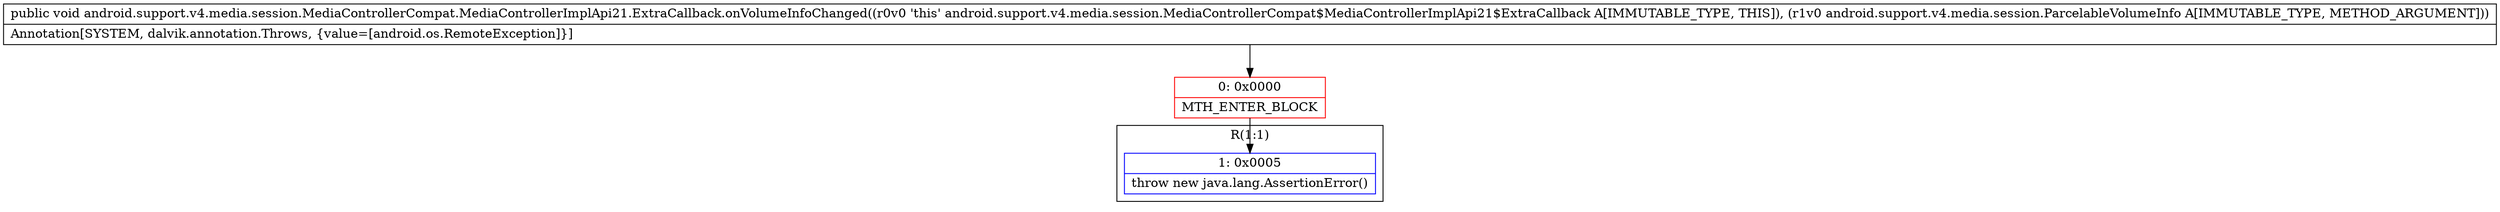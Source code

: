 digraph "CFG forandroid.support.v4.media.session.MediaControllerCompat.MediaControllerImplApi21.ExtraCallback.onVolumeInfoChanged(Landroid\/support\/v4\/media\/session\/ParcelableVolumeInfo;)V" {
subgraph cluster_Region_1289065359 {
label = "R(1:1)";
node [shape=record,color=blue];
Node_1 [shape=record,label="{1\:\ 0x0005|throw new java.lang.AssertionError()\l}"];
}
Node_0 [shape=record,color=red,label="{0\:\ 0x0000|MTH_ENTER_BLOCK\l}"];
MethodNode[shape=record,label="{public void android.support.v4.media.session.MediaControllerCompat.MediaControllerImplApi21.ExtraCallback.onVolumeInfoChanged((r0v0 'this' android.support.v4.media.session.MediaControllerCompat$MediaControllerImplApi21$ExtraCallback A[IMMUTABLE_TYPE, THIS]), (r1v0 android.support.v4.media.session.ParcelableVolumeInfo A[IMMUTABLE_TYPE, METHOD_ARGUMENT]))  | Annotation[SYSTEM, dalvik.annotation.Throws, \{value=[android.os.RemoteException]\}]\l}"];
MethodNode -> Node_0;
Node_0 -> Node_1;
}

